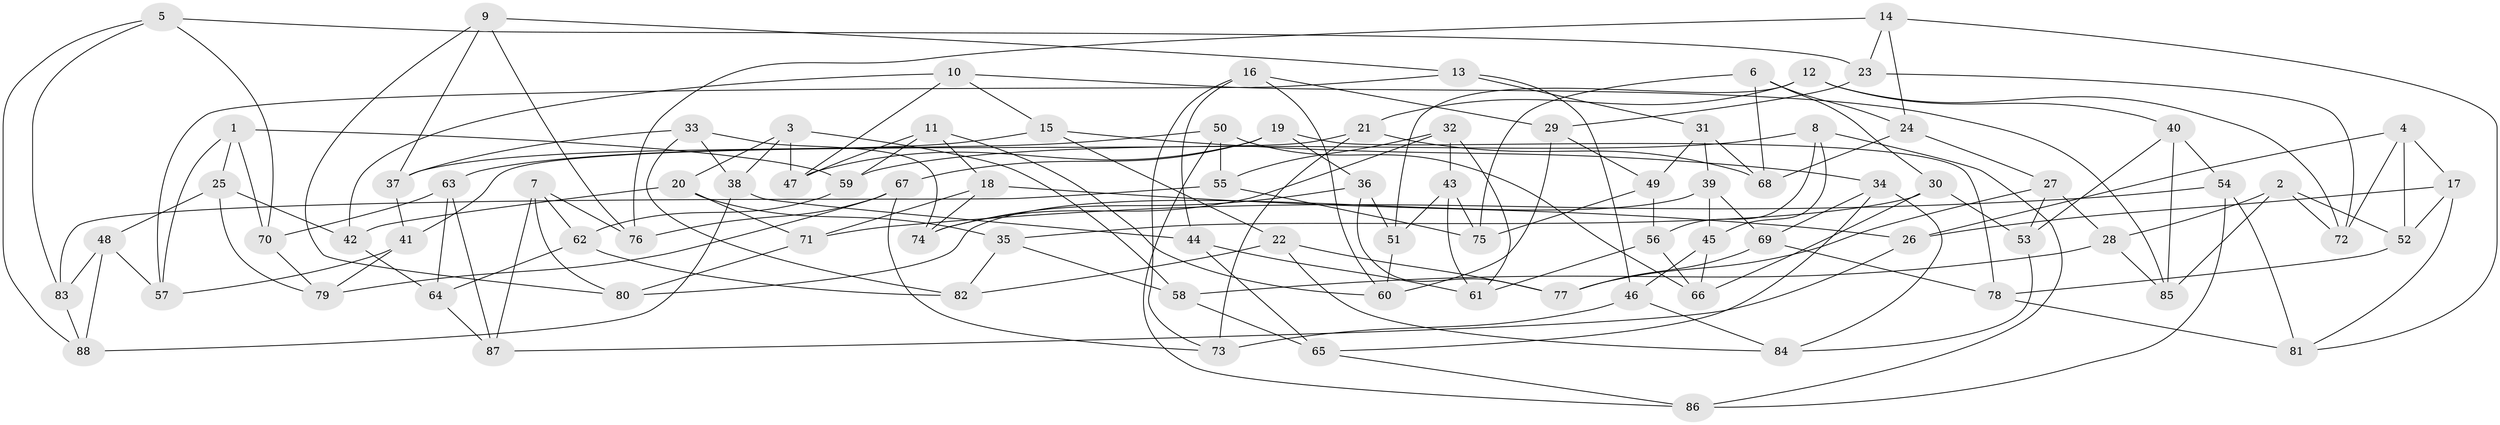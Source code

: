 // Generated by graph-tools (version 1.1) at 2025/27/03/09/25 03:27:01]
// undirected, 88 vertices, 176 edges
graph export_dot {
graph [start="1"]
  node [color=gray90,style=filled];
  1;
  2;
  3;
  4;
  5;
  6;
  7;
  8;
  9;
  10;
  11;
  12;
  13;
  14;
  15;
  16;
  17;
  18;
  19;
  20;
  21;
  22;
  23;
  24;
  25;
  26;
  27;
  28;
  29;
  30;
  31;
  32;
  33;
  34;
  35;
  36;
  37;
  38;
  39;
  40;
  41;
  42;
  43;
  44;
  45;
  46;
  47;
  48;
  49;
  50;
  51;
  52;
  53;
  54;
  55;
  56;
  57;
  58;
  59;
  60;
  61;
  62;
  63;
  64;
  65;
  66;
  67;
  68;
  69;
  70;
  71;
  72;
  73;
  74;
  75;
  76;
  77;
  78;
  79;
  80;
  81;
  82;
  83;
  84;
  85;
  86;
  87;
  88;
  1 -- 70;
  1 -- 59;
  1 -- 25;
  1 -- 57;
  2 -- 52;
  2 -- 28;
  2 -- 85;
  2 -- 72;
  3 -- 58;
  3 -- 47;
  3 -- 20;
  3 -- 38;
  4 -- 52;
  4 -- 17;
  4 -- 72;
  4 -- 26;
  5 -- 23;
  5 -- 88;
  5 -- 83;
  5 -- 70;
  6 -- 75;
  6 -- 30;
  6 -- 24;
  6 -- 68;
  7 -- 62;
  7 -- 76;
  7 -- 87;
  7 -- 80;
  8 -- 59;
  8 -- 86;
  8 -- 45;
  8 -- 56;
  9 -- 37;
  9 -- 80;
  9 -- 76;
  9 -- 13;
  10 -- 42;
  10 -- 85;
  10 -- 47;
  10 -- 15;
  11 -- 60;
  11 -- 47;
  11 -- 59;
  11 -- 18;
  12 -- 21;
  12 -- 40;
  12 -- 72;
  12 -- 51;
  13 -- 46;
  13 -- 31;
  13 -- 57;
  14 -- 76;
  14 -- 24;
  14 -- 81;
  14 -- 23;
  15 -- 34;
  15 -- 37;
  15 -- 22;
  16 -- 60;
  16 -- 73;
  16 -- 44;
  16 -- 29;
  17 -- 52;
  17 -- 81;
  17 -- 26;
  18 -- 26;
  18 -- 71;
  18 -- 74;
  19 -- 78;
  19 -- 67;
  19 -- 47;
  19 -- 36;
  20 -- 42;
  20 -- 35;
  20 -- 71;
  21 -- 41;
  21 -- 73;
  21 -- 68;
  22 -- 77;
  22 -- 84;
  22 -- 82;
  23 -- 72;
  23 -- 29;
  24 -- 68;
  24 -- 27;
  25 -- 79;
  25 -- 42;
  25 -- 48;
  26 -- 87;
  27 -- 77;
  27 -- 28;
  27 -- 53;
  28 -- 85;
  28 -- 58;
  29 -- 60;
  29 -- 49;
  30 -- 66;
  30 -- 35;
  30 -- 53;
  31 -- 39;
  31 -- 68;
  31 -- 49;
  32 -- 61;
  32 -- 74;
  32 -- 43;
  32 -- 55;
  33 -- 38;
  33 -- 37;
  33 -- 82;
  33 -- 74;
  34 -- 84;
  34 -- 69;
  34 -- 65;
  35 -- 82;
  35 -- 58;
  36 -- 51;
  36 -- 77;
  36 -- 74;
  37 -- 41;
  38 -- 88;
  38 -- 44;
  39 -- 45;
  39 -- 69;
  39 -- 80;
  40 -- 85;
  40 -- 53;
  40 -- 54;
  41 -- 57;
  41 -- 79;
  42 -- 64;
  43 -- 51;
  43 -- 75;
  43 -- 61;
  44 -- 65;
  44 -- 61;
  45 -- 66;
  45 -- 46;
  46 -- 84;
  46 -- 73;
  48 -- 83;
  48 -- 57;
  48 -- 88;
  49 -- 56;
  49 -- 75;
  50 -- 63;
  50 -- 86;
  50 -- 66;
  50 -- 55;
  51 -- 60;
  52 -- 78;
  53 -- 84;
  54 -- 81;
  54 -- 71;
  54 -- 86;
  55 -- 83;
  55 -- 75;
  56 -- 61;
  56 -- 66;
  58 -- 65;
  59 -- 62;
  62 -- 64;
  62 -- 82;
  63 -- 87;
  63 -- 64;
  63 -- 70;
  64 -- 87;
  65 -- 86;
  67 -- 76;
  67 -- 73;
  67 -- 79;
  69 -- 77;
  69 -- 78;
  70 -- 79;
  71 -- 80;
  78 -- 81;
  83 -- 88;
}
